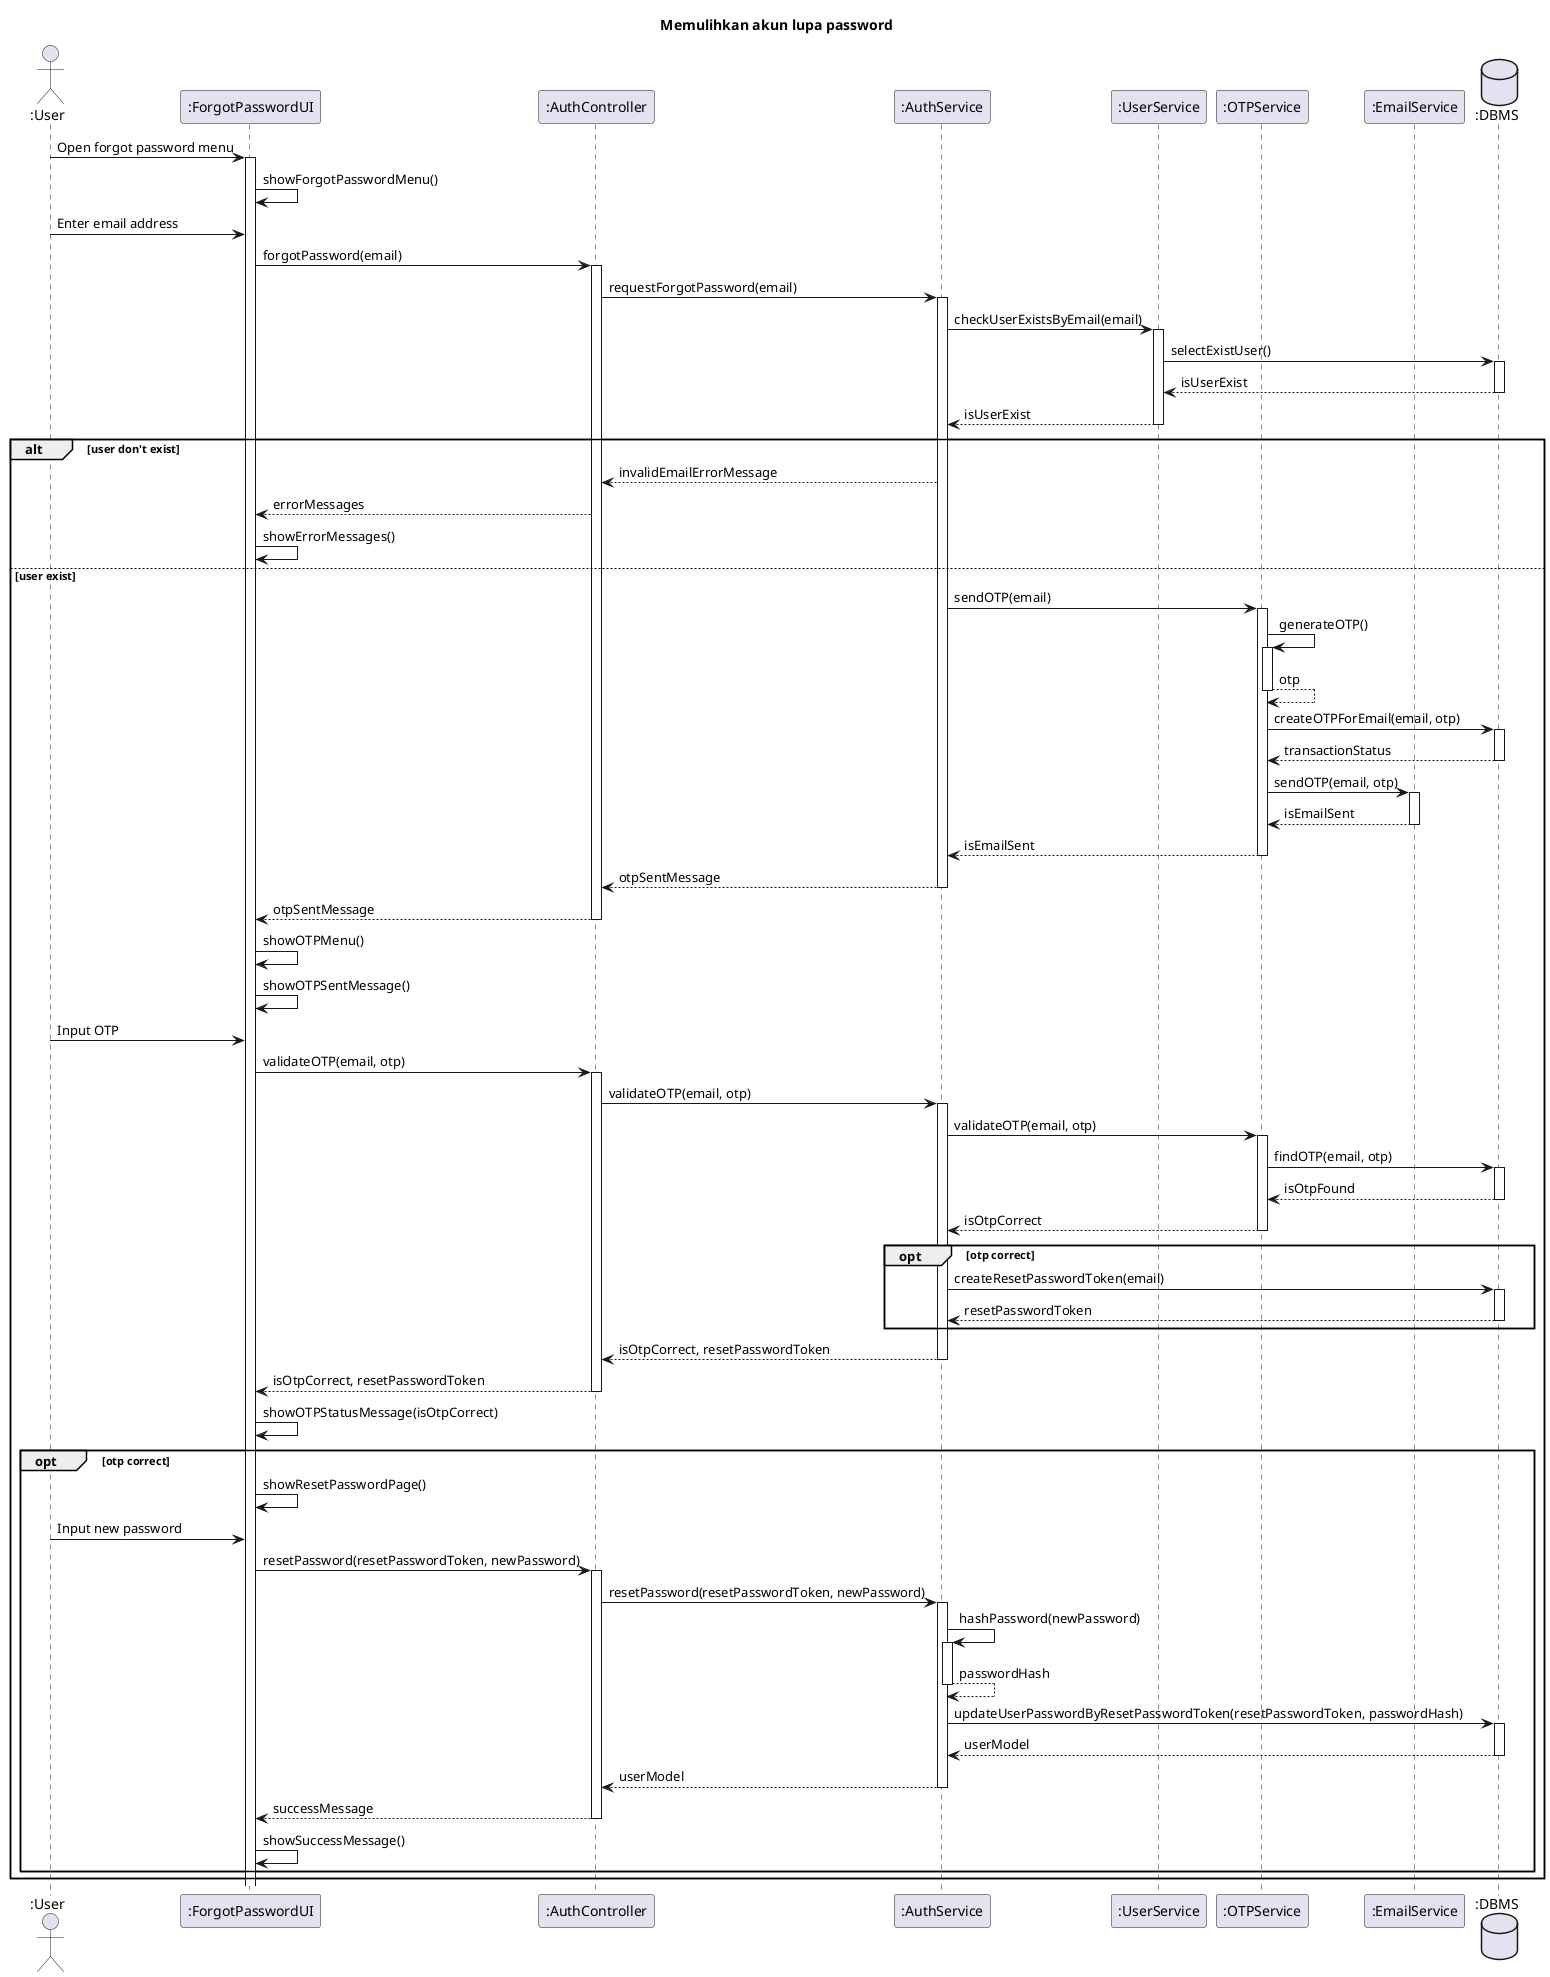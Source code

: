 @startuml UC-AUTH-004 - Memulihkan akun lupa password

title Memulihkan akun lupa password

actor ":User" as user
participant ":ForgotPasswordUI" as view
participant ":AuthController" as controller
participant ":AuthService" as authService
participant ":UserService" as userService
participant ":OTPService" as otpService
participant ":EmailService" as emailService
database ":DBMS" as db

user -> view ++: Open forgot password menu
view -> view: showForgotPasswordMenu()

user -> view: Enter email address
view -> controller ++: forgotPassword(email)
  controller -> authService ++: requestForgotPassword(email)
    authService -> userService ++: checkUserExistsByEmail(email)
      userService -> db ++: selectExistUser()
        return isUserExist
      return isUserExist
    
    alt user don't exist
      authService --> controller: invalidEmailErrorMessage
      controller --> view: errorMessages
      view -> view: showErrorMessages()
    else user exist
      authService -> otpService ++: sendOTP(email)
        otpService -> otpService ++: generateOTP()
          return otp
        
        otpService -> db ++: createOTPForEmail(email, otp)
          return transactionStatus

        otpService-> emailService ++: sendOTP(email, otp)
          return isEmailSent
        return isEmailSent
      return otpSentMessage

      return otpSentMessage
      view -> view: showOTPMenu()
      view -> view: showOTPSentMessage()

      user -> view: Input OTP

      view -> controller ++: validateOTP(email, otp)
        controller -> authService ++: validateOTP(email, otp)
          authService -> otpService ++: validateOTP(email, otp)
            otpService -> db ++: findOTP(email, otp)
              return isOtpFound
            return isOtpCorrect

            opt otp correct
              authService -> db ++: createResetPasswordToken(email)
                return resetPasswordToken
            end
          return isOtpCorrect, resetPasswordToken
        return isOtpCorrect, resetPasswordToken

      view -> view: showOTPStatusMessage(isOtpCorrect)
      
      opt otp correct
        view -> view: showResetPasswordPage()
        user -> view: Input new password

        view -> controller ++: resetPassword(resetPasswordToken, newPassword)
          controller -> authService ++: resetPassword(resetPasswordToken, newPassword)
            authService -> authService ++: hashPassword(newPassword)
              return passwordHash

            authService -> db ++: updateUserPasswordByResetPasswordToken(resetPasswordToken, passwordHash)
              return userModel
            return userModel
          
          return successMessage
        
        view -> view: showSuccessMessage()
      end

    end
